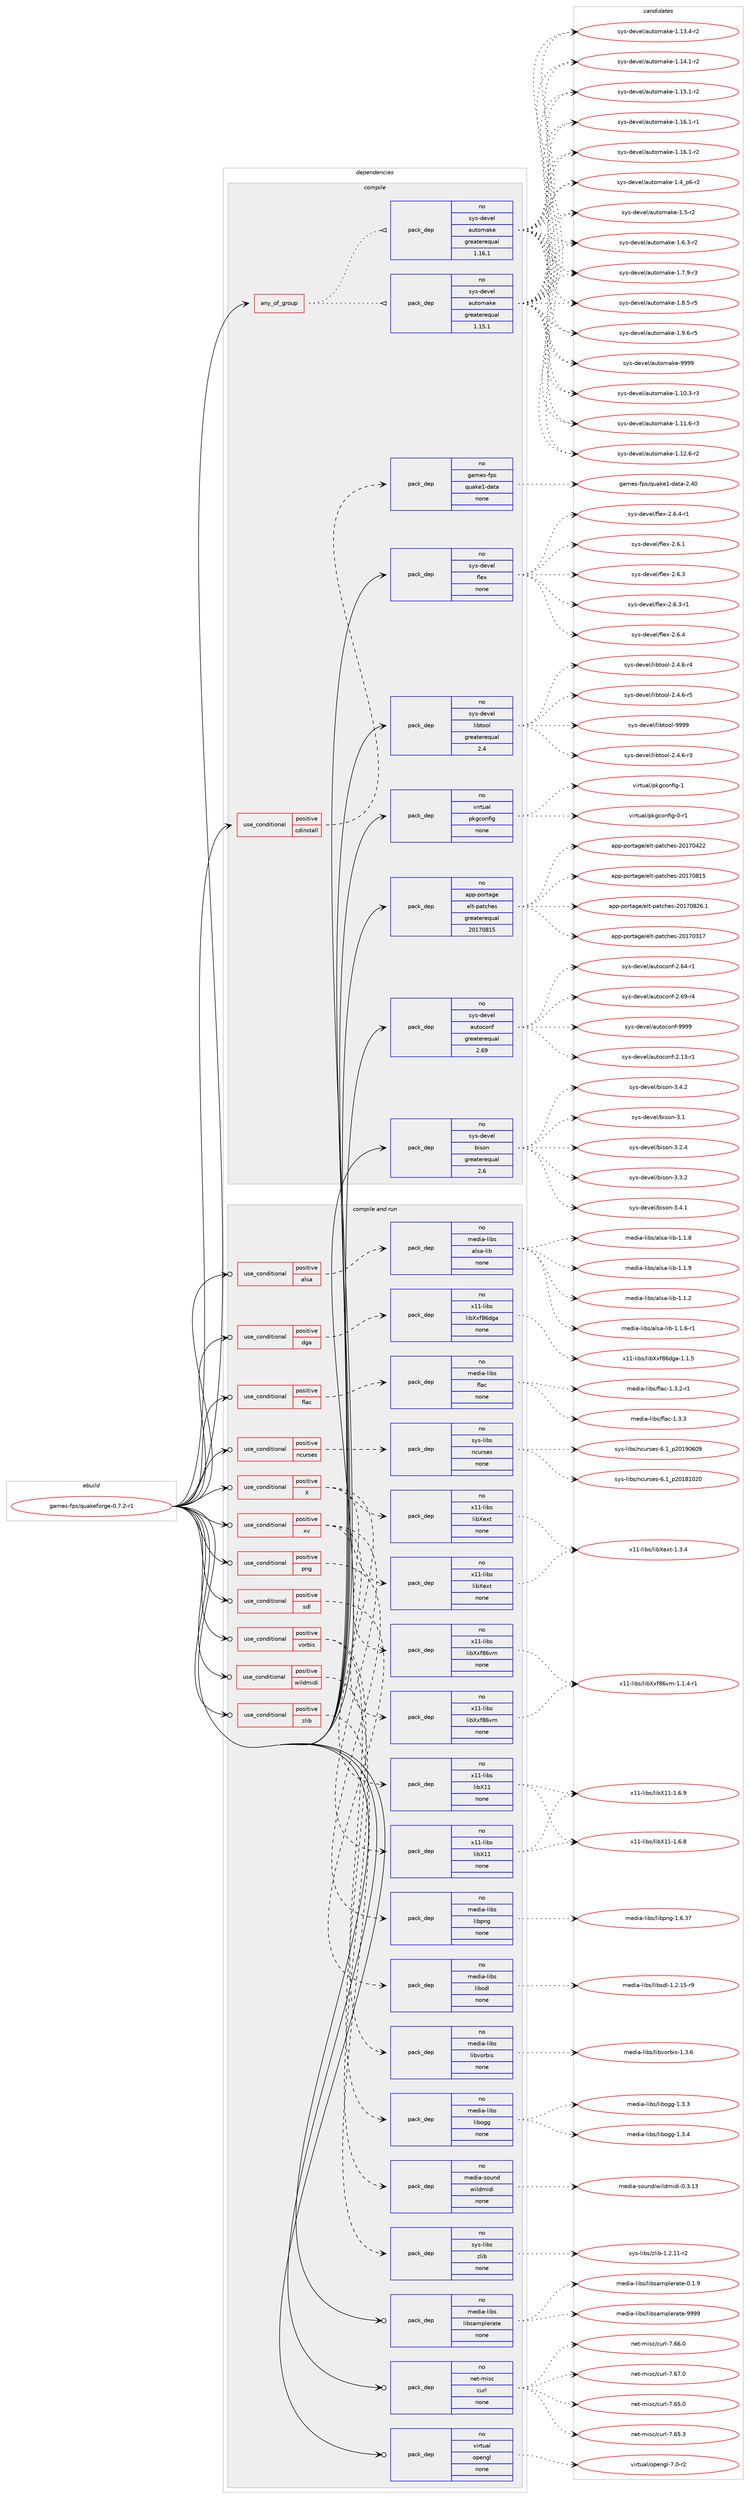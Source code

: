 digraph prolog {

# *************
# Graph options
# *************

newrank=true;
concentrate=true;
compound=true;
graph [rankdir=LR,fontname=Helvetica,fontsize=10,ranksep=1.5];#, ranksep=2.5, nodesep=0.2];
edge  [arrowhead=vee];
node  [fontname=Helvetica,fontsize=10];

# **********
# The ebuild
# **********

subgraph cluster_leftcol {
color=gray;
rank=same;
label=<<i>ebuild</i>>;
id [label="games-fps/quakeforge-0.7.2-r1", color=red, width=4, href="../games-fps/quakeforge-0.7.2-r1.svg"];
}

# ****************
# The dependencies
# ****************

subgraph cluster_midcol {
color=gray;
label=<<i>dependencies</i>>;
subgraph cluster_compile {
fillcolor="#eeeeee";
style=filled;
label=<<i>compile</i>>;
subgraph any12080 {
dependency740372 [label=<<TABLE BORDER="0" CELLBORDER="1" CELLSPACING="0" CELLPADDING="4"><TR><TD CELLPADDING="10">any_of_group</TD></TR></TABLE>>, shape=none, color=red];subgraph pack543064 {
dependency740373 [label=<<TABLE BORDER="0" CELLBORDER="1" CELLSPACING="0" CELLPADDING="4" WIDTH="220"><TR><TD ROWSPAN="6" CELLPADDING="30">pack_dep</TD></TR><TR><TD WIDTH="110">no</TD></TR><TR><TD>sys-devel</TD></TR><TR><TD>automake</TD></TR><TR><TD>greaterequal</TD></TR><TR><TD>1.16.1</TD></TR></TABLE>>, shape=none, color=blue];
}
dependency740372:e -> dependency740373:w [weight=20,style="dotted",arrowhead="oinv"];
subgraph pack543065 {
dependency740374 [label=<<TABLE BORDER="0" CELLBORDER="1" CELLSPACING="0" CELLPADDING="4" WIDTH="220"><TR><TD ROWSPAN="6" CELLPADDING="30">pack_dep</TD></TR><TR><TD WIDTH="110">no</TD></TR><TR><TD>sys-devel</TD></TR><TR><TD>automake</TD></TR><TR><TD>greaterequal</TD></TR><TR><TD>1.15.1</TD></TR></TABLE>>, shape=none, color=blue];
}
dependency740372:e -> dependency740374:w [weight=20,style="dotted",arrowhead="oinv"];
}
id:e -> dependency740372:w [weight=20,style="solid",arrowhead="vee"];
subgraph cond184849 {
dependency740375 [label=<<TABLE BORDER="0" CELLBORDER="1" CELLSPACING="0" CELLPADDING="4"><TR><TD ROWSPAN="3" CELLPADDING="10">use_conditional</TD></TR><TR><TD>positive</TD></TR><TR><TD>cdinstall</TD></TR></TABLE>>, shape=none, color=red];
subgraph pack543066 {
dependency740376 [label=<<TABLE BORDER="0" CELLBORDER="1" CELLSPACING="0" CELLPADDING="4" WIDTH="220"><TR><TD ROWSPAN="6" CELLPADDING="30">pack_dep</TD></TR><TR><TD WIDTH="110">no</TD></TR><TR><TD>games-fps</TD></TR><TR><TD>quake1-data</TD></TR><TR><TD>none</TD></TR><TR><TD></TD></TR></TABLE>>, shape=none, color=blue];
}
dependency740375:e -> dependency740376:w [weight=20,style="dashed",arrowhead="vee"];
}
id:e -> dependency740375:w [weight=20,style="solid",arrowhead="vee"];
subgraph pack543067 {
dependency740377 [label=<<TABLE BORDER="0" CELLBORDER="1" CELLSPACING="0" CELLPADDING="4" WIDTH="220"><TR><TD ROWSPAN="6" CELLPADDING="30">pack_dep</TD></TR><TR><TD WIDTH="110">no</TD></TR><TR><TD>app-portage</TD></TR><TR><TD>elt-patches</TD></TR><TR><TD>greaterequal</TD></TR><TR><TD>20170815</TD></TR></TABLE>>, shape=none, color=blue];
}
id:e -> dependency740377:w [weight=20,style="solid",arrowhead="vee"];
subgraph pack543068 {
dependency740378 [label=<<TABLE BORDER="0" CELLBORDER="1" CELLSPACING="0" CELLPADDING="4" WIDTH="220"><TR><TD ROWSPAN="6" CELLPADDING="30">pack_dep</TD></TR><TR><TD WIDTH="110">no</TD></TR><TR><TD>sys-devel</TD></TR><TR><TD>autoconf</TD></TR><TR><TD>greaterequal</TD></TR><TR><TD>2.69</TD></TR></TABLE>>, shape=none, color=blue];
}
id:e -> dependency740378:w [weight=20,style="solid",arrowhead="vee"];
subgraph pack543069 {
dependency740379 [label=<<TABLE BORDER="0" CELLBORDER="1" CELLSPACING="0" CELLPADDING="4" WIDTH="220"><TR><TD ROWSPAN="6" CELLPADDING="30">pack_dep</TD></TR><TR><TD WIDTH="110">no</TD></TR><TR><TD>sys-devel</TD></TR><TR><TD>bison</TD></TR><TR><TD>greaterequal</TD></TR><TR><TD>2.6</TD></TR></TABLE>>, shape=none, color=blue];
}
id:e -> dependency740379:w [weight=20,style="solid",arrowhead="vee"];
subgraph pack543070 {
dependency740380 [label=<<TABLE BORDER="0" CELLBORDER="1" CELLSPACING="0" CELLPADDING="4" WIDTH="220"><TR><TD ROWSPAN="6" CELLPADDING="30">pack_dep</TD></TR><TR><TD WIDTH="110">no</TD></TR><TR><TD>sys-devel</TD></TR><TR><TD>flex</TD></TR><TR><TD>none</TD></TR><TR><TD></TD></TR></TABLE>>, shape=none, color=blue];
}
id:e -> dependency740380:w [weight=20,style="solid",arrowhead="vee"];
subgraph pack543071 {
dependency740381 [label=<<TABLE BORDER="0" CELLBORDER="1" CELLSPACING="0" CELLPADDING="4" WIDTH="220"><TR><TD ROWSPAN="6" CELLPADDING="30">pack_dep</TD></TR><TR><TD WIDTH="110">no</TD></TR><TR><TD>sys-devel</TD></TR><TR><TD>libtool</TD></TR><TR><TD>greaterequal</TD></TR><TR><TD>2.4</TD></TR></TABLE>>, shape=none, color=blue];
}
id:e -> dependency740381:w [weight=20,style="solid",arrowhead="vee"];
subgraph pack543072 {
dependency740382 [label=<<TABLE BORDER="0" CELLBORDER="1" CELLSPACING="0" CELLPADDING="4" WIDTH="220"><TR><TD ROWSPAN="6" CELLPADDING="30">pack_dep</TD></TR><TR><TD WIDTH="110">no</TD></TR><TR><TD>virtual</TD></TR><TR><TD>pkgconfig</TD></TR><TR><TD>none</TD></TR><TR><TD></TD></TR></TABLE>>, shape=none, color=blue];
}
id:e -> dependency740382:w [weight=20,style="solid",arrowhead="vee"];
}
subgraph cluster_compileandrun {
fillcolor="#eeeeee";
style=filled;
label=<<i>compile and run</i>>;
subgraph cond184850 {
dependency740383 [label=<<TABLE BORDER="0" CELLBORDER="1" CELLSPACING="0" CELLPADDING="4"><TR><TD ROWSPAN="3" CELLPADDING="10">use_conditional</TD></TR><TR><TD>positive</TD></TR><TR><TD>X</TD></TR></TABLE>>, shape=none, color=red];
subgraph pack543073 {
dependency740384 [label=<<TABLE BORDER="0" CELLBORDER="1" CELLSPACING="0" CELLPADDING="4" WIDTH="220"><TR><TD ROWSPAN="6" CELLPADDING="30">pack_dep</TD></TR><TR><TD WIDTH="110">no</TD></TR><TR><TD>x11-libs</TD></TR><TR><TD>libX11</TD></TR><TR><TD>none</TD></TR><TR><TD></TD></TR></TABLE>>, shape=none, color=blue];
}
dependency740383:e -> dependency740384:w [weight=20,style="dashed",arrowhead="vee"];
subgraph pack543074 {
dependency740385 [label=<<TABLE BORDER="0" CELLBORDER="1" CELLSPACING="0" CELLPADDING="4" WIDTH="220"><TR><TD ROWSPAN="6" CELLPADDING="30">pack_dep</TD></TR><TR><TD WIDTH="110">no</TD></TR><TR><TD>x11-libs</TD></TR><TR><TD>libXext</TD></TR><TR><TD>none</TD></TR><TR><TD></TD></TR></TABLE>>, shape=none, color=blue];
}
dependency740383:e -> dependency740385:w [weight=20,style="dashed",arrowhead="vee"];
subgraph pack543075 {
dependency740386 [label=<<TABLE BORDER="0" CELLBORDER="1" CELLSPACING="0" CELLPADDING="4" WIDTH="220"><TR><TD ROWSPAN="6" CELLPADDING="30">pack_dep</TD></TR><TR><TD WIDTH="110">no</TD></TR><TR><TD>x11-libs</TD></TR><TR><TD>libXxf86vm</TD></TR><TR><TD>none</TD></TR><TR><TD></TD></TR></TABLE>>, shape=none, color=blue];
}
dependency740383:e -> dependency740386:w [weight=20,style="dashed",arrowhead="vee"];
}
id:e -> dependency740383:w [weight=20,style="solid",arrowhead="odotvee"];
subgraph cond184851 {
dependency740387 [label=<<TABLE BORDER="0" CELLBORDER="1" CELLSPACING="0" CELLPADDING="4"><TR><TD ROWSPAN="3" CELLPADDING="10">use_conditional</TD></TR><TR><TD>positive</TD></TR><TR><TD>alsa</TD></TR></TABLE>>, shape=none, color=red];
subgraph pack543076 {
dependency740388 [label=<<TABLE BORDER="0" CELLBORDER="1" CELLSPACING="0" CELLPADDING="4" WIDTH="220"><TR><TD ROWSPAN="6" CELLPADDING="30">pack_dep</TD></TR><TR><TD WIDTH="110">no</TD></TR><TR><TD>media-libs</TD></TR><TR><TD>alsa-lib</TD></TR><TR><TD>none</TD></TR><TR><TD></TD></TR></TABLE>>, shape=none, color=blue];
}
dependency740387:e -> dependency740388:w [weight=20,style="dashed",arrowhead="vee"];
}
id:e -> dependency740387:w [weight=20,style="solid",arrowhead="odotvee"];
subgraph cond184852 {
dependency740389 [label=<<TABLE BORDER="0" CELLBORDER="1" CELLSPACING="0" CELLPADDING="4"><TR><TD ROWSPAN="3" CELLPADDING="10">use_conditional</TD></TR><TR><TD>positive</TD></TR><TR><TD>dga</TD></TR></TABLE>>, shape=none, color=red];
subgraph pack543077 {
dependency740390 [label=<<TABLE BORDER="0" CELLBORDER="1" CELLSPACING="0" CELLPADDING="4" WIDTH="220"><TR><TD ROWSPAN="6" CELLPADDING="30">pack_dep</TD></TR><TR><TD WIDTH="110">no</TD></TR><TR><TD>x11-libs</TD></TR><TR><TD>libXxf86dga</TD></TR><TR><TD>none</TD></TR><TR><TD></TD></TR></TABLE>>, shape=none, color=blue];
}
dependency740389:e -> dependency740390:w [weight=20,style="dashed",arrowhead="vee"];
}
id:e -> dependency740389:w [weight=20,style="solid",arrowhead="odotvee"];
subgraph cond184853 {
dependency740391 [label=<<TABLE BORDER="0" CELLBORDER="1" CELLSPACING="0" CELLPADDING="4"><TR><TD ROWSPAN="3" CELLPADDING="10">use_conditional</TD></TR><TR><TD>positive</TD></TR><TR><TD>flac</TD></TR></TABLE>>, shape=none, color=red];
subgraph pack543078 {
dependency740392 [label=<<TABLE BORDER="0" CELLBORDER="1" CELLSPACING="0" CELLPADDING="4" WIDTH="220"><TR><TD ROWSPAN="6" CELLPADDING="30">pack_dep</TD></TR><TR><TD WIDTH="110">no</TD></TR><TR><TD>media-libs</TD></TR><TR><TD>flac</TD></TR><TR><TD>none</TD></TR><TR><TD></TD></TR></TABLE>>, shape=none, color=blue];
}
dependency740391:e -> dependency740392:w [weight=20,style="dashed",arrowhead="vee"];
}
id:e -> dependency740391:w [weight=20,style="solid",arrowhead="odotvee"];
subgraph cond184854 {
dependency740393 [label=<<TABLE BORDER="0" CELLBORDER="1" CELLSPACING="0" CELLPADDING="4"><TR><TD ROWSPAN="3" CELLPADDING="10">use_conditional</TD></TR><TR><TD>positive</TD></TR><TR><TD>ncurses</TD></TR></TABLE>>, shape=none, color=red];
subgraph pack543079 {
dependency740394 [label=<<TABLE BORDER="0" CELLBORDER="1" CELLSPACING="0" CELLPADDING="4" WIDTH="220"><TR><TD ROWSPAN="6" CELLPADDING="30">pack_dep</TD></TR><TR><TD WIDTH="110">no</TD></TR><TR><TD>sys-libs</TD></TR><TR><TD>ncurses</TD></TR><TR><TD>none</TD></TR><TR><TD></TD></TR></TABLE>>, shape=none, color=blue];
}
dependency740393:e -> dependency740394:w [weight=20,style="dashed",arrowhead="vee"];
}
id:e -> dependency740393:w [weight=20,style="solid",arrowhead="odotvee"];
subgraph cond184855 {
dependency740395 [label=<<TABLE BORDER="0" CELLBORDER="1" CELLSPACING="0" CELLPADDING="4"><TR><TD ROWSPAN="3" CELLPADDING="10">use_conditional</TD></TR><TR><TD>positive</TD></TR><TR><TD>png</TD></TR></TABLE>>, shape=none, color=red];
subgraph pack543080 {
dependency740396 [label=<<TABLE BORDER="0" CELLBORDER="1" CELLSPACING="0" CELLPADDING="4" WIDTH="220"><TR><TD ROWSPAN="6" CELLPADDING="30">pack_dep</TD></TR><TR><TD WIDTH="110">no</TD></TR><TR><TD>media-libs</TD></TR><TR><TD>libpng</TD></TR><TR><TD>none</TD></TR><TR><TD></TD></TR></TABLE>>, shape=none, color=blue];
}
dependency740395:e -> dependency740396:w [weight=20,style="dashed",arrowhead="vee"];
}
id:e -> dependency740395:w [weight=20,style="solid",arrowhead="odotvee"];
subgraph cond184856 {
dependency740397 [label=<<TABLE BORDER="0" CELLBORDER="1" CELLSPACING="0" CELLPADDING="4"><TR><TD ROWSPAN="3" CELLPADDING="10">use_conditional</TD></TR><TR><TD>positive</TD></TR><TR><TD>sdl</TD></TR></TABLE>>, shape=none, color=red];
subgraph pack543081 {
dependency740398 [label=<<TABLE BORDER="0" CELLBORDER="1" CELLSPACING="0" CELLPADDING="4" WIDTH="220"><TR><TD ROWSPAN="6" CELLPADDING="30">pack_dep</TD></TR><TR><TD WIDTH="110">no</TD></TR><TR><TD>media-libs</TD></TR><TR><TD>libsdl</TD></TR><TR><TD>none</TD></TR><TR><TD></TD></TR></TABLE>>, shape=none, color=blue];
}
dependency740397:e -> dependency740398:w [weight=20,style="dashed",arrowhead="vee"];
}
id:e -> dependency740397:w [weight=20,style="solid",arrowhead="odotvee"];
subgraph cond184857 {
dependency740399 [label=<<TABLE BORDER="0" CELLBORDER="1" CELLSPACING="0" CELLPADDING="4"><TR><TD ROWSPAN="3" CELLPADDING="10">use_conditional</TD></TR><TR><TD>positive</TD></TR><TR><TD>vorbis</TD></TR></TABLE>>, shape=none, color=red];
subgraph pack543082 {
dependency740400 [label=<<TABLE BORDER="0" CELLBORDER="1" CELLSPACING="0" CELLPADDING="4" WIDTH="220"><TR><TD ROWSPAN="6" CELLPADDING="30">pack_dep</TD></TR><TR><TD WIDTH="110">no</TD></TR><TR><TD>media-libs</TD></TR><TR><TD>libogg</TD></TR><TR><TD>none</TD></TR><TR><TD></TD></TR></TABLE>>, shape=none, color=blue];
}
dependency740399:e -> dependency740400:w [weight=20,style="dashed",arrowhead="vee"];
subgraph pack543083 {
dependency740401 [label=<<TABLE BORDER="0" CELLBORDER="1" CELLSPACING="0" CELLPADDING="4" WIDTH="220"><TR><TD ROWSPAN="6" CELLPADDING="30">pack_dep</TD></TR><TR><TD WIDTH="110">no</TD></TR><TR><TD>media-libs</TD></TR><TR><TD>libvorbis</TD></TR><TR><TD>none</TD></TR><TR><TD></TD></TR></TABLE>>, shape=none, color=blue];
}
dependency740399:e -> dependency740401:w [weight=20,style="dashed",arrowhead="vee"];
}
id:e -> dependency740399:w [weight=20,style="solid",arrowhead="odotvee"];
subgraph cond184858 {
dependency740402 [label=<<TABLE BORDER="0" CELLBORDER="1" CELLSPACING="0" CELLPADDING="4"><TR><TD ROWSPAN="3" CELLPADDING="10">use_conditional</TD></TR><TR><TD>positive</TD></TR><TR><TD>wildmidi</TD></TR></TABLE>>, shape=none, color=red];
subgraph pack543084 {
dependency740403 [label=<<TABLE BORDER="0" CELLBORDER="1" CELLSPACING="0" CELLPADDING="4" WIDTH="220"><TR><TD ROWSPAN="6" CELLPADDING="30">pack_dep</TD></TR><TR><TD WIDTH="110">no</TD></TR><TR><TD>media-sound</TD></TR><TR><TD>wildmidi</TD></TR><TR><TD>none</TD></TR><TR><TD></TD></TR></TABLE>>, shape=none, color=blue];
}
dependency740402:e -> dependency740403:w [weight=20,style="dashed",arrowhead="vee"];
}
id:e -> dependency740402:w [weight=20,style="solid",arrowhead="odotvee"];
subgraph cond184859 {
dependency740404 [label=<<TABLE BORDER="0" CELLBORDER="1" CELLSPACING="0" CELLPADDING="4"><TR><TD ROWSPAN="3" CELLPADDING="10">use_conditional</TD></TR><TR><TD>positive</TD></TR><TR><TD>xv</TD></TR></TABLE>>, shape=none, color=red];
subgraph pack543085 {
dependency740405 [label=<<TABLE BORDER="0" CELLBORDER="1" CELLSPACING="0" CELLPADDING="4" WIDTH="220"><TR><TD ROWSPAN="6" CELLPADDING="30">pack_dep</TD></TR><TR><TD WIDTH="110">no</TD></TR><TR><TD>x11-libs</TD></TR><TR><TD>libX11</TD></TR><TR><TD>none</TD></TR><TR><TD></TD></TR></TABLE>>, shape=none, color=blue];
}
dependency740404:e -> dependency740405:w [weight=20,style="dashed",arrowhead="vee"];
subgraph pack543086 {
dependency740406 [label=<<TABLE BORDER="0" CELLBORDER="1" CELLSPACING="0" CELLPADDING="4" WIDTH="220"><TR><TD ROWSPAN="6" CELLPADDING="30">pack_dep</TD></TR><TR><TD WIDTH="110">no</TD></TR><TR><TD>x11-libs</TD></TR><TR><TD>libXext</TD></TR><TR><TD>none</TD></TR><TR><TD></TD></TR></TABLE>>, shape=none, color=blue];
}
dependency740404:e -> dependency740406:w [weight=20,style="dashed",arrowhead="vee"];
subgraph pack543087 {
dependency740407 [label=<<TABLE BORDER="0" CELLBORDER="1" CELLSPACING="0" CELLPADDING="4" WIDTH="220"><TR><TD ROWSPAN="6" CELLPADDING="30">pack_dep</TD></TR><TR><TD WIDTH="110">no</TD></TR><TR><TD>x11-libs</TD></TR><TR><TD>libXxf86vm</TD></TR><TR><TD>none</TD></TR><TR><TD></TD></TR></TABLE>>, shape=none, color=blue];
}
dependency740404:e -> dependency740407:w [weight=20,style="dashed",arrowhead="vee"];
}
id:e -> dependency740404:w [weight=20,style="solid",arrowhead="odotvee"];
subgraph cond184860 {
dependency740408 [label=<<TABLE BORDER="0" CELLBORDER="1" CELLSPACING="0" CELLPADDING="4"><TR><TD ROWSPAN="3" CELLPADDING="10">use_conditional</TD></TR><TR><TD>positive</TD></TR><TR><TD>zlib</TD></TR></TABLE>>, shape=none, color=red];
subgraph pack543088 {
dependency740409 [label=<<TABLE BORDER="0" CELLBORDER="1" CELLSPACING="0" CELLPADDING="4" WIDTH="220"><TR><TD ROWSPAN="6" CELLPADDING="30">pack_dep</TD></TR><TR><TD WIDTH="110">no</TD></TR><TR><TD>sys-libs</TD></TR><TR><TD>zlib</TD></TR><TR><TD>none</TD></TR><TR><TD></TD></TR></TABLE>>, shape=none, color=blue];
}
dependency740408:e -> dependency740409:w [weight=20,style="dashed",arrowhead="vee"];
}
id:e -> dependency740408:w [weight=20,style="solid",arrowhead="odotvee"];
subgraph pack543089 {
dependency740410 [label=<<TABLE BORDER="0" CELLBORDER="1" CELLSPACING="0" CELLPADDING="4" WIDTH="220"><TR><TD ROWSPAN="6" CELLPADDING="30">pack_dep</TD></TR><TR><TD WIDTH="110">no</TD></TR><TR><TD>media-libs</TD></TR><TR><TD>libsamplerate</TD></TR><TR><TD>none</TD></TR><TR><TD></TD></TR></TABLE>>, shape=none, color=blue];
}
id:e -> dependency740410:w [weight=20,style="solid",arrowhead="odotvee"];
subgraph pack543090 {
dependency740411 [label=<<TABLE BORDER="0" CELLBORDER="1" CELLSPACING="0" CELLPADDING="4" WIDTH="220"><TR><TD ROWSPAN="6" CELLPADDING="30">pack_dep</TD></TR><TR><TD WIDTH="110">no</TD></TR><TR><TD>net-misc</TD></TR><TR><TD>curl</TD></TR><TR><TD>none</TD></TR><TR><TD></TD></TR></TABLE>>, shape=none, color=blue];
}
id:e -> dependency740411:w [weight=20,style="solid",arrowhead="odotvee"];
subgraph pack543091 {
dependency740412 [label=<<TABLE BORDER="0" CELLBORDER="1" CELLSPACING="0" CELLPADDING="4" WIDTH="220"><TR><TD ROWSPAN="6" CELLPADDING="30">pack_dep</TD></TR><TR><TD WIDTH="110">no</TD></TR><TR><TD>virtual</TD></TR><TR><TD>opengl</TD></TR><TR><TD>none</TD></TR><TR><TD></TD></TR></TABLE>>, shape=none, color=blue];
}
id:e -> dependency740412:w [weight=20,style="solid",arrowhead="odotvee"];
}
subgraph cluster_run {
fillcolor="#eeeeee";
style=filled;
label=<<i>run</i>>;
}
}

# **************
# The candidates
# **************

subgraph cluster_choices {
rank=same;
color=gray;
label=<<i>candidates</i>>;

subgraph choice543064 {
color=black;
nodesep=1;
choice11512111545100101118101108479711711611110997107101454946494846514511451 [label="sys-devel/automake-1.10.3-r3", color=red, width=4,href="../sys-devel/automake-1.10.3-r3.svg"];
choice11512111545100101118101108479711711611110997107101454946494946544511451 [label="sys-devel/automake-1.11.6-r3", color=red, width=4,href="../sys-devel/automake-1.11.6-r3.svg"];
choice11512111545100101118101108479711711611110997107101454946495046544511450 [label="sys-devel/automake-1.12.6-r2", color=red, width=4,href="../sys-devel/automake-1.12.6-r2.svg"];
choice11512111545100101118101108479711711611110997107101454946495146524511450 [label="sys-devel/automake-1.13.4-r2", color=red, width=4,href="../sys-devel/automake-1.13.4-r2.svg"];
choice11512111545100101118101108479711711611110997107101454946495246494511450 [label="sys-devel/automake-1.14.1-r2", color=red, width=4,href="../sys-devel/automake-1.14.1-r2.svg"];
choice11512111545100101118101108479711711611110997107101454946495346494511450 [label="sys-devel/automake-1.15.1-r2", color=red, width=4,href="../sys-devel/automake-1.15.1-r2.svg"];
choice11512111545100101118101108479711711611110997107101454946495446494511449 [label="sys-devel/automake-1.16.1-r1", color=red, width=4,href="../sys-devel/automake-1.16.1-r1.svg"];
choice11512111545100101118101108479711711611110997107101454946495446494511450 [label="sys-devel/automake-1.16.1-r2", color=red, width=4,href="../sys-devel/automake-1.16.1-r2.svg"];
choice115121115451001011181011084797117116111109971071014549465295112544511450 [label="sys-devel/automake-1.4_p6-r2", color=red, width=4,href="../sys-devel/automake-1.4_p6-r2.svg"];
choice11512111545100101118101108479711711611110997107101454946534511450 [label="sys-devel/automake-1.5-r2", color=red, width=4,href="../sys-devel/automake-1.5-r2.svg"];
choice115121115451001011181011084797117116111109971071014549465446514511450 [label="sys-devel/automake-1.6.3-r2", color=red, width=4,href="../sys-devel/automake-1.6.3-r2.svg"];
choice115121115451001011181011084797117116111109971071014549465546574511451 [label="sys-devel/automake-1.7.9-r3", color=red, width=4,href="../sys-devel/automake-1.7.9-r3.svg"];
choice115121115451001011181011084797117116111109971071014549465646534511453 [label="sys-devel/automake-1.8.5-r5", color=red, width=4,href="../sys-devel/automake-1.8.5-r5.svg"];
choice115121115451001011181011084797117116111109971071014549465746544511453 [label="sys-devel/automake-1.9.6-r5", color=red, width=4,href="../sys-devel/automake-1.9.6-r5.svg"];
choice115121115451001011181011084797117116111109971071014557575757 [label="sys-devel/automake-9999", color=red, width=4,href="../sys-devel/automake-9999.svg"];
dependency740373:e -> choice11512111545100101118101108479711711611110997107101454946494846514511451:w [style=dotted,weight="100"];
dependency740373:e -> choice11512111545100101118101108479711711611110997107101454946494946544511451:w [style=dotted,weight="100"];
dependency740373:e -> choice11512111545100101118101108479711711611110997107101454946495046544511450:w [style=dotted,weight="100"];
dependency740373:e -> choice11512111545100101118101108479711711611110997107101454946495146524511450:w [style=dotted,weight="100"];
dependency740373:e -> choice11512111545100101118101108479711711611110997107101454946495246494511450:w [style=dotted,weight="100"];
dependency740373:e -> choice11512111545100101118101108479711711611110997107101454946495346494511450:w [style=dotted,weight="100"];
dependency740373:e -> choice11512111545100101118101108479711711611110997107101454946495446494511449:w [style=dotted,weight="100"];
dependency740373:e -> choice11512111545100101118101108479711711611110997107101454946495446494511450:w [style=dotted,weight="100"];
dependency740373:e -> choice115121115451001011181011084797117116111109971071014549465295112544511450:w [style=dotted,weight="100"];
dependency740373:e -> choice11512111545100101118101108479711711611110997107101454946534511450:w [style=dotted,weight="100"];
dependency740373:e -> choice115121115451001011181011084797117116111109971071014549465446514511450:w [style=dotted,weight="100"];
dependency740373:e -> choice115121115451001011181011084797117116111109971071014549465546574511451:w [style=dotted,weight="100"];
dependency740373:e -> choice115121115451001011181011084797117116111109971071014549465646534511453:w [style=dotted,weight="100"];
dependency740373:e -> choice115121115451001011181011084797117116111109971071014549465746544511453:w [style=dotted,weight="100"];
dependency740373:e -> choice115121115451001011181011084797117116111109971071014557575757:w [style=dotted,weight="100"];
}
subgraph choice543065 {
color=black;
nodesep=1;
choice11512111545100101118101108479711711611110997107101454946494846514511451 [label="sys-devel/automake-1.10.3-r3", color=red, width=4,href="../sys-devel/automake-1.10.3-r3.svg"];
choice11512111545100101118101108479711711611110997107101454946494946544511451 [label="sys-devel/automake-1.11.6-r3", color=red, width=4,href="../sys-devel/automake-1.11.6-r3.svg"];
choice11512111545100101118101108479711711611110997107101454946495046544511450 [label="sys-devel/automake-1.12.6-r2", color=red, width=4,href="../sys-devel/automake-1.12.6-r2.svg"];
choice11512111545100101118101108479711711611110997107101454946495146524511450 [label="sys-devel/automake-1.13.4-r2", color=red, width=4,href="../sys-devel/automake-1.13.4-r2.svg"];
choice11512111545100101118101108479711711611110997107101454946495246494511450 [label="sys-devel/automake-1.14.1-r2", color=red, width=4,href="../sys-devel/automake-1.14.1-r2.svg"];
choice11512111545100101118101108479711711611110997107101454946495346494511450 [label="sys-devel/automake-1.15.1-r2", color=red, width=4,href="../sys-devel/automake-1.15.1-r2.svg"];
choice11512111545100101118101108479711711611110997107101454946495446494511449 [label="sys-devel/automake-1.16.1-r1", color=red, width=4,href="../sys-devel/automake-1.16.1-r1.svg"];
choice11512111545100101118101108479711711611110997107101454946495446494511450 [label="sys-devel/automake-1.16.1-r2", color=red, width=4,href="../sys-devel/automake-1.16.1-r2.svg"];
choice115121115451001011181011084797117116111109971071014549465295112544511450 [label="sys-devel/automake-1.4_p6-r2", color=red, width=4,href="../sys-devel/automake-1.4_p6-r2.svg"];
choice11512111545100101118101108479711711611110997107101454946534511450 [label="sys-devel/automake-1.5-r2", color=red, width=4,href="../sys-devel/automake-1.5-r2.svg"];
choice115121115451001011181011084797117116111109971071014549465446514511450 [label="sys-devel/automake-1.6.3-r2", color=red, width=4,href="../sys-devel/automake-1.6.3-r2.svg"];
choice115121115451001011181011084797117116111109971071014549465546574511451 [label="sys-devel/automake-1.7.9-r3", color=red, width=4,href="../sys-devel/automake-1.7.9-r3.svg"];
choice115121115451001011181011084797117116111109971071014549465646534511453 [label="sys-devel/automake-1.8.5-r5", color=red, width=4,href="../sys-devel/automake-1.8.5-r5.svg"];
choice115121115451001011181011084797117116111109971071014549465746544511453 [label="sys-devel/automake-1.9.6-r5", color=red, width=4,href="../sys-devel/automake-1.9.6-r5.svg"];
choice115121115451001011181011084797117116111109971071014557575757 [label="sys-devel/automake-9999", color=red, width=4,href="../sys-devel/automake-9999.svg"];
dependency740374:e -> choice11512111545100101118101108479711711611110997107101454946494846514511451:w [style=dotted,weight="100"];
dependency740374:e -> choice11512111545100101118101108479711711611110997107101454946494946544511451:w [style=dotted,weight="100"];
dependency740374:e -> choice11512111545100101118101108479711711611110997107101454946495046544511450:w [style=dotted,weight="100"];
dependency740374:e -> choice11512111545100101118101108479711711611110997107101454946495146524511450:w [style=dotted,weight="100"];
dependency740374:e -> choice11512111545100101118101108479711711611110997107101454946495246494511450:w [style=dotted,weight="100"];
dependency740374:e -> choice11512111545100101118101108479711711611110997107101454946495346494511450:w [style=dotted,weight="100"];
dependency740374:e -> choice11512111545100101118101108479711711611110997107101454946495446494511449:w [style=dotted,weight="100"];
dependency740374:e -> choice11512111545100101118101108479711711611110997107101454946495446494511450:w [style=dotted,weight="100"];
dependency740374:e -> choice115121115451001011181011084797117116111109971071014549465295112544511450:w [style=dotted,weight="100"];
dependency740374:e -> choice11512111545100101118101108479711711611110997107101454946534511450:w [style=dotted,weight="100"];
dependency740374:e -> choice115121115451001011181011084797117116111109971071014549465446514511450:w [style=dotted,weight="100"];
dependency740374:e -> choice115121115451001011181011084797117116111109971071014549465546574511451:w [style=dotted,weight="100"];
dependency740374:e -> choice115121115451001011181011084797117116111109971071014549465646534511453:w [style=dotted,weight="100"];
dependency740374:e -> choice115121115451001011181011084797117116111109971071014549465746544511453:w [style=dotted,weight="100"];
dependency740374:e -> choice115121115451001011181011084797117116111109971071014557575757:w [style=dotted,weight="100"];
}
subgraph choice543066 {
color=black;
nodesep=1;
choice10397109101115451021121154711311797107101494510097116974550465248 [label="games-fps/quake1-data-2.40", color=red, width=4,href="../games-fps/quake1-data-2.40.svg"];
dependency740376:e -> choice10397109101115451021121154711311797107101494510097116974550465248:w [style=dotted,weight="100"];
}
subgraph choice543067 {
color=black;
nodesep=1;
choice97112112451121111141169710310147101108116451129711699104101115455048495548514955 [label="app-portage/elt-patches-20170317", color=red, width=4,href="../app-portage/elt-patches-20170317.svg"];
choice97112112451121111141169710310147101108116451129711699104101115455048495548525050 [label="app-portage/elt-patches-20170422", color=red, width=4,href="../app-portage/elt-patches-20170422.svg"];
choice97112112451121111141169710310147101108116451129711699104101115455048495548564953 [label="app-portage/elt-patches-20170815", color=red, width=4,href="../app-portage/elt-patches-20170815.svg"];
choice971121124511211111411697103101471011081164511297116991041011154550484955485650544649 [label="app-portage/elt-patches-20170826.1", color=red, width=4,href="../app-portage/elt-patches-20170826.1.svg"];
dependency740377:e -> choice97112112451121111141169710310147101108116451129711699104101115455048495548514955:w [style=dotted,weight="100"];
dependency740377:e -> choice97112112451121111141169710310147101108116451129711699104101115455048495548525050:w [style=dotted,weight="100"];
dependency740377:e -> choice97112112451121111141169710310147101108116451129711699104101115455048495548564953:w [style=dotted,weight="100"];
dependency740377:e -> choice971121124511211111411697103101471011081164511297116991041011154550484955485650544649:w [style=dotted,weight="100"];
}
subgraph choice543068 {
color=black;
nodesep=1;
choice1151211154510010111810110847971171161119911111010245504649514511449 [label="sys-devel/autoconf-2.13-r1", color=red, width=4,href="../sys-devel/autoconf-2.13-r1.svg"];
choice1151211154510010111810110847971171161119911111010245504654524511449 [label="sys-devel/autoconf-2.64-r1", color=red, width=4,href="../sys-devel/autoconf-2.64-r1.svg"];
choice1151211154510010111810110847971171161119911111010245504654574511452 [label="sys-devel/autoconf-2.69-r4", color=red, width=4,href="../sys-devel/autoconf-2.69-r4.svg"];
choice115121115451001011181011084797117116111991111101024557575757 [label="sys-devel/autoconf-9999", color=red, width=4,href="../sys-devel/autoconf-9999.svg"];
dependency740378:e -> choice1151211154510010111810110847971171161119911111010245504649514511449:w [style=dotted,weight="100"];
dependency740378:e -> choice1151211154510010111810110847971171161119911111010245504654524511449:w [style=dotted,weight="100"];
dependency740378:e -> choice1151211154510010111810110847971171161119911111010245504654574511452:w [style=dotted,weight="100"];
dependency740378:e -> choice115121115451001011181011084797117116111991111101024557575757:w [style=dotted,weight="100"];
}
subgraph choice543069 {
color=black;
nodesep=1;
choice11512111545100101118101108479810511511111045514649 [label="sys-devel/bison-3.1", color=red, width=4,href="../sys-devel/bison-3.1.svg"];
choice115121115451001011181011084798105115111110455146504652 [label="sys-devel/bison-3.2.4", color=red, width=4,href="../sys-devel/bison-3.2.4.svg"];
choice115121115451001011181011084798105115111110455146514650 [label="sys-devel/bison-3.3.2", color=red, width=4,href="../sys-devel/bison-3.3.2.svg"];
choice115121115451001011181011084798105115111110455146524649 [label="sys-devel/bison-3.4.1", color=red, width=4,href="../sys-devel/bison-3.4.1.svg"];
choice115121115451001011181011084798105115111110455146524650 [label="sys-devel/bison-3.4.2", color=red, width=4,href="../sys-devel/bison-3.4.2.svg"];
dependency740379:e -> choice11512111545100101118101108479810511511111045514649:w [style=dotted,weight="100"];
dependency740379:e -> choice115121115451001011181011084798105115111110455146504652:w [style=dotted,weight="100"];
dependency740379:e -> choice115121115451001011181011084798105115111110455146514650:w [style=dotted,weight="100"];
dependency740379:e -> choice115121115451001011181011084798105115111110455146524649:w [style=dotted,weight="100"];
dependency740379:e -> choice115121115451001011181011084798105115111110455146524650:w [style=dotted,weight="100"];
}
subgraph choice543070 {
color=black;
nodesep=1;
choice1151211154510010111810110847102108101120455046544649 [label="sys-devel/flex-2.6.1", color=red, width=4,href="../sys-devel/flex-2.6.1.svg"];
choice1151211154510010111810110847102108101120455046544651 [label="sys-devel/flex-2.6.3", color=red, width=4,href="../sys-devel/flex-2.6.3.svg"];
choice11512111545100101118101108471021081011204550465446514511449 [label="sys-devel/flex-2.6.3-r1", color=red, width=4,href="../sys-devel/flex-2.6.3-r1.svg"];
choice1151211154510010111810110847102108101120455046544652 [label="sys-devel/flex-2.6.4", color=red, width=4,href="../sys-devel/flex-2.6.4.svg"];
choice11512111545100101118101108471021081011204550465446524511449 [label="sys-devel/flex-2.6.4-r1", color=red, width=4,href="../sys-devel/flex-2.6.4-r1.svg"];
dependency740380:e -> choice1151211154510010111810110847102108101120455046544649:w [style=dotted,weight="100"];
dependency740380:e -> choice1151211154510010111810110847102108101120455046544651:w [style=dotted,weight="100"];
dependency740380:e -> choice11512111545100101118101108471021081011204550465446514511449:w [style=dotted,weight="100"];
dependency740380:e -> choice1151211154510010111810110847102108101120455046544652:w [style=dotted,weight="100"];
dependency740380:e -> choice11512111545100101118101108471021081011204550465446524511449:w [style=dotted,weight="100"];
}
subgraph choice543071 {
color=black;
nodesep=1;
choice1151211154510010111810110847108105981161111111084550465246544511451 [label="sys-devel/libtool-2.4.6-r3", color=red, width=4,href="../sys-devel/libtool-2.4.6-r3.svg"];
choice1151211154510010111810110847108105981161111111084550465246544511452 [label="sys-devel/libtool-2.4.6-r4", color=red, width=4,href="../sys-devel/libtool-2.4.6-r4.svg"];
choice1151211154510010111810110847108105981161111111084550465246544511453 [label="sys-devel/libtool-2.4.6-r5", color=red, width=4,href="../sys-devel/libtool-2.4.6-r5.svg"];
choice1151211154510010111810110847108105981161111111084557575757 [label="sys-devel/libtool-9999", color=red, width=4,href="../sys-devel/libtool-9999.svg"];
dependency740381:e -> choice1151211154510010111810110847108105981161111111084550465246544511451:w [style=dotted,weight="100"];
dependency740381:e -> choice1151211154510010111810110847108105981161111111084550465246544511452:w [style=dotted,weight="100"];
dependency740381:e -> choice1151211154510010111810110847108105981161111111084550465246544511453:w [style=dotted,weight="100"];
dependency740381:e -> choice1151211154510010111810110847108105981161111111084557575757:w [style=dotted,weight="100"];
}
subgraph choice543072 {
color=black;
nodesep=1;
choice11810511411611797108471121071039911111010210510345484511449 [label="virtual/pkgconfig-0-r1", color=red, width=4,href="../virtual/pkgconfig-0-r1.svg"];
choice1181051141161179710847112107103991111101021051034549 [label="virtual/pkgconfig-1", color=red, width=4,href="../virtual/pkgconfig-1.svg"];
dependency740382:e -> choice11810511411611797108471121071039911111010210510345484511449:w [style=dotted,weight="100"];
dependency740382:e -> choice1181051141161179710847112107103991111101021051034549:w [style=dotted,weight="100"];
}
subgraph choice543073 {
color=black;
nodesep=1;
choice120494945108105981154710810598884949454946544656 [label="x11-libs/libX11-1.6.8", color=red, width=4,href="../x11-libs/libX11-1.6.8.svg"];
choice120494945108105981154710810598884949454946544657 [label="x11-libs/libX11-1.6.9", color=red, width=4,href="../x11-libs/libX11-1.6.9.svg"];
dependency740384:e -> choice120494945108105981154710810598884949454946544656:w [style=dotted,weight="100"];
dependency740384:e -> choice120494945108105981154710810598884949454946544657:w [style=dotted,weight="100"];
}
subgraph choice543074 {
color=black;
nodesep=1;
choice12049494510810598115471081059888101120116454946514652 [label="x11-libs/libXext-1.3.4", color=red, width=4,href="../x11-libs/libXext-1.3.4.svg"];
dependency740385:e -> choice12049494510810598115471081059888101120116454946514652:w [style=dotted,weight="100"];
}
subgraph choice543075 {
color=black;
nodesep=1;
choice1204949451081059811547108105988812010256541181094549464946524511449 [label="x11-libs/libXxf86vm-1.1.4-r1", color=red, width=4,href="../x11-libs/libXxf86vm-1.1.4-r1.svg"];
dependency740386:e -> choice1204949451081059811547108105988812010256541181094549464946524511449:w [style=dotted,weight="100"];
}
subgraph choice543076 {
color=black;
nodesep=1;
choice1091011001059745108105981154797108115974510810598454946494650 [label="media-libs/alsa-lib-1.1.2", color=red, width=4,href="../media-libs/alsa-lib-1.1.2.svg"];
choice10910110010597451081059811547971081159745108105984549464946544511449 [label="media-libs/alsa-lib-1.1.6-r1", color=red, width=4,href="../media-libs/alsa-lib-1.1.6-r1.svg"];
choice1091011001059745108105981154797108115974510810598454946494656 [label="media-libs/alsa-lib-1.1.8", color=red, width=4,href="../media-libs/alsa-lib-1.1.8.svg"];
choice1091011001059745108105981154797108115974510810598454946494657 [label="media-libs/alsa-lib-1.1.9", color=red, width=4,href="../media-libs/alsa-lib-1.1.9.svg"];
dependency740388:e -> choice1091011001059745108105981154797108115974510810598454946494650:w [style=dotted,weight="100"];
dependency740388:e -> choice10910110010597451081059811547971081159745108105984549464946544511449:w [style=dotted,weight="100"];
dependency740388:e -> choice1091011001059745108105981154797108115974510810598454946494656:w [style=dotted,weight="100"];
dependency740388:e -> choice1091011001059745108105981154797108115974510810598454946494657:w [style=dotted,weight="100"];
}
subgraph choice543077 {
color=black;
nodesep=1;
choice12049494510810598115471081059888120102565410010397454946494653 [label="x11-libs/libXxf86dga-1.1.5", color=red, width=4,href="../x11-libs/libXxf86dga-1.1.5.svg"];
dependency740390:e -> choice12049494510810598115471081059888120102565410010397454946494653:w [style=dotted,weight="100"];
}
subgraph choice543078 {
color=black;
nodesep=1;
choice1091011001059745108105981154710210897994549465146504511449 [label="media-libs/flac-1.3.2-r1", color=red, width=4,href="../media-libs/flac-1.3.2-r1.svg"];
choice109101100105974510810598115471021089799454946514651 [label="media-libs/flac-1.3.3", color=red, width=4,href="../media-libs/flac-1.3.3.svg"];
dependency740392:e -> choice1091011001059745108105981154710210897994549465146504511449:w [style=dotted,weight="100"];
dependency740392:e -> choice109101100105974510810598115471021089799454946514651:w [style=dotted,weight="100"];
}
subgraph choice543079 {
color=black;
nodesep=1;
choice1151211154510810598115471109911711411510111545544649951125048495649485048 [label="sys-libs/ncurses-6.1_p20181020", color=red, width=4,href="../sys-libs/ncurses-6.1_p20181020.svg"];
choice1151211154510810598115471109911711411510111545544649951125048495748544857 [label="sys-libs/ncurses-6.1_p20190609", color=red, width=4,href="../sys-libs/ncurses-6.1_p20190609.svg"];
dependency740394:e -> choice1151211154510810598115471109911711411510111545544649951125048495649485048:w [style=dotted,weight="100"];
dependency740394:e -> choice1151211154510810598115471109911711411510111545544649951125048495748544857:w [style=dotted,weight="100"];
}
subgraph choice543080 {
color=black;
nodesep=1;
choice109101100105974510810598115471081059811211010345494654465155 [label="media-libs/libpng-1.6.37", color=red, width=4,href="../media-libs/libpng-1.6.37.svg"];
dependency740396:e -> choice109101100105974510810598115471081059811211010345494654465155:w [style=dotted,weight="100"];
}
subgraph choice543081 {
color=black;
nodesep=1;
choice1091011001059745108105981154710810598115100108454946504649534511457 [label="media-libs/libsdl-1.2.15-r9", color=red, width=4,href="../media-libs/libsdl-1.2.15-r9.svg"];
dependency740398:e -> choice1091011001059745108105981154710810598115100108454946504649534511457:w [style=dotted,weight="100"];
}
subgraph choice543082 {
color=black;
nodesep=1;
choice1091011001059745108105981154710810598111103103454946514651 [label="media-libs/libogg-1.3.3", color=red, width=4,href="../media-libs/libogg-1.3.3.svg"];
choice1091011001059745108105981154710810598111103103454946514652 [label="media-libs/libogg-1.3.4", color=red, width=4,href="../media-libs/libogg-1.3.4.svg"];
dependency740400:e -> choice1091011001059745108105981154710810598111103103454946514651:w [style=dotted,weight="100"];
dependency740400:e -> choice1091011001059745108105981154710810598111103103454946514652:w [style=dotted,weight="100"];
}
subgraph choice543083 {
color=black;
nodesep=1;
choice109101100105974510810598115471081059811811111498105115454946514654 [label="media-libs/libvorbis-1.3.6", color=red, width=4,href="../media-libs/libvorbis-1.3.6.svg"];
dependency740401:e -> choice109101100105974510810598115471081059811811111498105115454946514654:w [style=dotted,weight="100"];
}
subgraph choice543084 {
color=black;
nodesep=1;
choice10910110010597451151111171101004711910510810010910510010545484651464951 [label="media-sound/wildmidi-0.3.13", color=red, width=4,href="../media-sound/wildmidi-0.3.13.svg"];
dependency740403:e -> choice10910110010597451151111171101004711910510810010910510010545484651464951:w [style=dotted,weight="100"];
}
subgraph choice543085 {
color=black;
nodesep=1;
choice120494945108105981154710810598884949454946544656 [label="x11-libs/libX11-1.6.8", color=red, width=4,href="../x11-libs/libX11-1.6.8.svg"];
choice120494945108105981154710810598884949454946544657 [label="x11-libs/libX11-1.6.9", color=red, width=4,href="../x11-libs/libX11-1.6.9.svg"];
dependency740405:e -> choice120494945108105981154710810598884949454946544656:w [style=dotted,weight="100"];
dependency740405:e -> choice120494945108105981154710810598884949454946544657:w [style=dotted,weight="100"];
}
subgraph choice543086 {
color=black;
nodesep=1;
choice12049494510810598115471081059888101120116454946514652 [label="x11-libs/libXext-1.3.4", color=red, width=4,href="../x11-libs/libXext-1.3.4.svg"];
dependency740406:e -> choice12049494510810598115471081059888101120116454946514652:w [style=dotted,weight="100"];
}
subgraph choice543087 {
color=black;
nodesep=1;
choice1204949451081059811547108105988812010256541181094549464946524511449 [label="x11-libs/libXxf86vm-1.1.4-r1", color=red, width=4,href="../x11-libs/libXxf86vm-1.1.4-r1.svg"];
dependency740407:e -> choice1204949451081059811547108105988812010256541181094549464946524511449:w [style=dotted,weight="100"];
}
subgraph choice543088 {
color=black;
nodesep=1;
choice11512111545108105981154712210810598454946504649494511450 [label="sys-libs/zlib-1.2.11-r2", color=red, width=4,href="../sys-libs/zlib-1.2.11-r2.svg"];
dependency740409:e -> choice11512111545108105981154712210810598454946504649494511450:w [style=dotted,weight="100"];
}
subgraph choice543089 {
color=black;
nodesep=1;
choice10910110010597451081059811547108105981159710911210810111497116101454846494657 [label="media-libs/libsamplerate-0.1.9", color=red, width=4,href="../media-libs/libsamplerate-0.1.9.svg"];
choice109101100105974510810598115471081059811597109112108101114971161014557575757 [label="media-libs/libsamplerate-9999", color=red, width=4,href="../media-libs/libsamplerate-9999.svg"];
dependency740410:e -> choice10910110010597451081059811547108105981159710911210810111497116101454846494657:w [style=dotted,weight="100"];
dependency740410:e -> choice109101100105974510810598115471081059811597109112108101114971161014557575757:w [style=dotted,weight="100"];
}
subgraph choice543090 {
color=black;
nodesep=1;
choice1101011164510910511599479911711410845554654534648 [label="net-misc/curl-7.65.0", color=red, width=4,href="../net-misc/curl-7.65.0.svg"];
choice1101011164510910511599479911711410845554654534651 [label="net-misc/curl-7.65.3", color=red, width=4,href="../net-misc/curl-7.65.3.svg"];
choice1101011164510910511599479911711410845554654544648 [label="net-misc/curl-7.66.0", color=red, width=4,href="../net-misc/curl-7.66.0.svg"];
choice1101011164510910511599479911711410845554654554648 [label="net-misc/curl-7.67.0", color=red, width=4,href="../net-misc/curl-7.67.0.svg"];
dependency740411:e -> choice1101011164510910511599479911711410845554654534648:w [style=dotted,weight="100"];
dependency740411:e -> choice1101011164510910511599479911711410845554654534651:w [style=dotted,weight="100"];
dependency740411:e -> choice1101011164510910511599479911711410845554654544648:w [style=dotted,weight="100"];
dependency740411:e -> choice1101011164510910511599479911711410845554654554648:w [style=dotted,weight="100"];
}
subgraph choice543091 {
color=black;
nodesep=1;
choice1181051141161179710847111112101110103108455546484511450 [label="virtual/opengl-7.0-r2", color=red, width=4,href="../virtual/opengl-7.0-r2.svg"];
dependency740412:e -> choice1181051141161179710847111112101110103108455546484511450:w [style=dotted,weight="100"];
}
}

}
